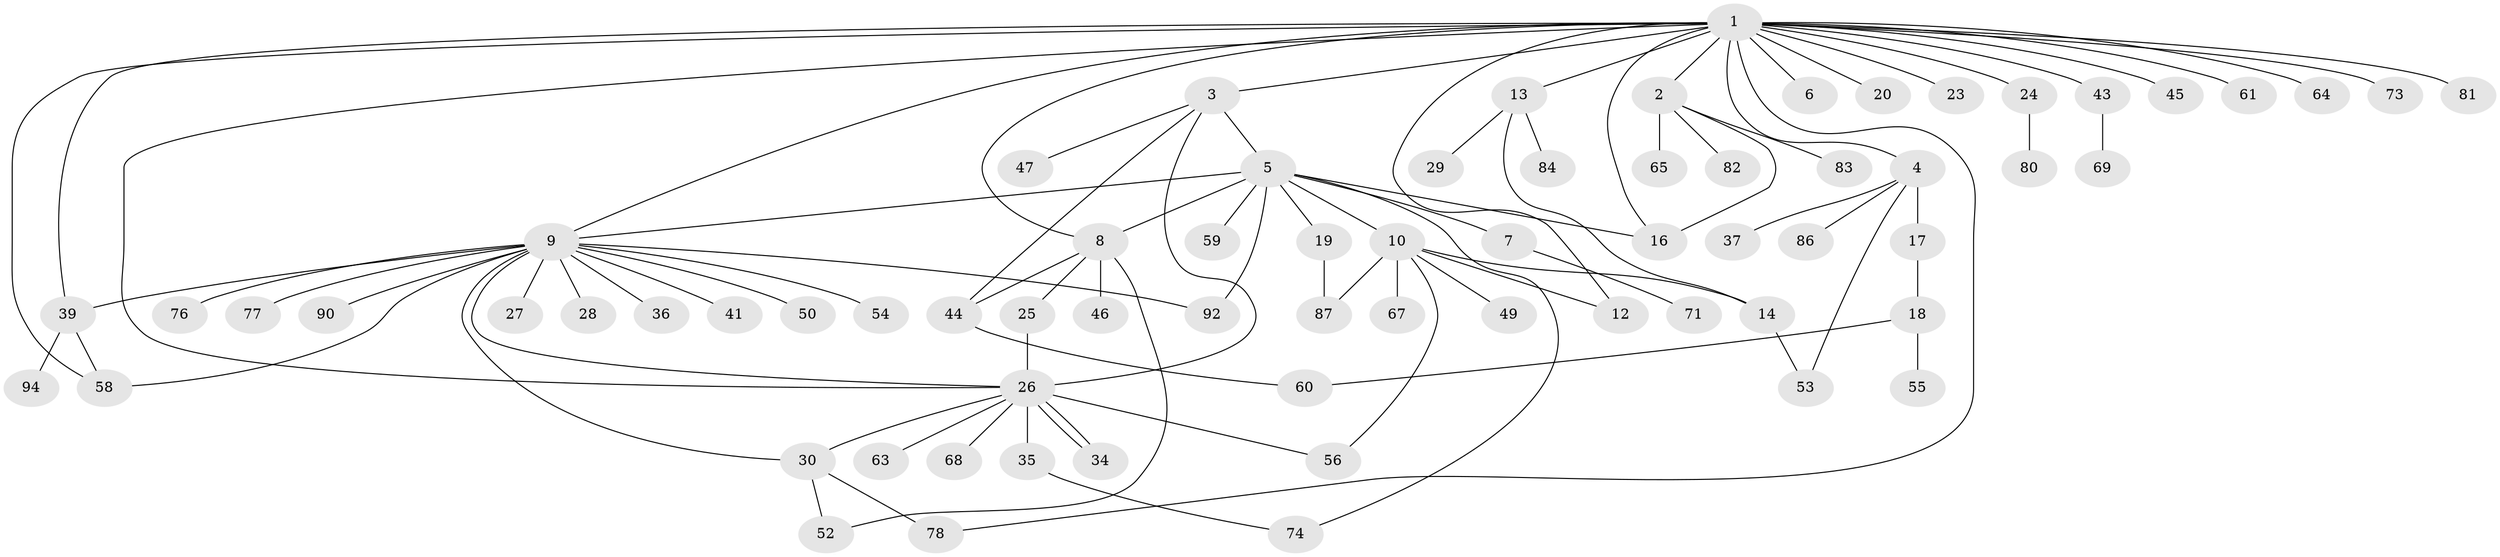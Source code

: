 // original degree distribution, {23: 0.010638297872340425, 6: 0.0425531914893617, 11: 0.010638297872340425, 1: 0.48936170212765956, 3: 0.13829787234042554, 16: 0.010638297872340425, 2: 0.24468085106382978, 4: 0.031914893617021274, 12: 0.010638297872340425, 7: 0.010638297872340425}
// Generated by graph-tools (version 1.1) at 2025/11/02/27/25 16:11:14]
// undirected, 70 vertices, 92 edges
graph export_dot {
graph [start="1"]
  node [color=gray90,style=filled];
  1 [super="+79"];
  2 [super="+70"];
  3 [super="+42"];
  4 [super="+75"];
  5 [super="+15"];
  6;
  7 [super="+51"];
  8 [super="+72"];
  9 [super="+11"];
  10 [super="+32"];
  12;
  13 [super="+21"];
  14 [super="+33"];
  16 [super="+31"];
  17;
  18 [super="+66"];
  19 [super="+40"];
  20 [super="+22"];
  23;
  24 [super="+38"];
  25 [super="+62"];
  26 [super="+57"];
  27 [super="+85"];
  28;
  29;
  30;
  34;
  35;
  36;
  37;
  39 [super="+48"];
  41;
  43;
  44 [super="+91"];
  45;
  46;
  47;
  49;
  50;
  52 [super="+88"];
  53 [super="+89"];
  54;
  55;
  56;
  58;
  59;
  60;
  61;
  63;
  64;
  65;
  67;
  68;
  69;
  71;
  73;
  74 [super="+93"];
  76;
  77;
  78;
  80;
  81;
  82;
  83;
  84;
  86;
  87;
  90;
  92;
  94;
  1 -- 2;
  1 -- 3;
  1 -- 4;
  1 -- 6;
  1 -- 8;
  1 -- 9;
  1 -- 12;
  1 -- 13;
  1 -- 16;
  1 -- 20;
  1 -- 23;
  1 -- 24;
  1 -- 26;
  1 -- 39;
  1 -- 43;
  1 -- 45;
  1 -- 58;
  1 -- 61;
  1 -- 64;
  1 -- 73;
  1 -- 78;
  1 -- 81;
  2 -- 65;
  2 -- 82;
  2 -- 83;
  2 -- 16;
  3 -- 5 [weight=2];
  3 -- 26;
  3 -- 47;
  3 -- 44;
  4 -- 17;
  4 -- 37;
  4 -- 53;
  4 -- 86;
  5 -- 7;
  5 -- 8;
  5 -- 10;
  5 -- 16;
  5 -- 19;
  5 -- 59;
  5 -- 74;
  5 -- 92;
  5 -- 9;
  7 -- 71;
  8 -- 25;
  8 -- 44;
  8 -- 46;
  8 -- 52;
  9 -- 26;
  9 -- 28;
  9 -- 30;
  9 -- 36;
  9 -- 41;
  9 -- 50;
  9 -- 54;
  9 -- 58;
  9 -- 76;
  9 -- 77;
  9 -- 90;
  9 -- 92;
  9 -- 27;
  9 -- 39;
  10 -- 87 [weight=2];
  10 -- 49;
  10 -- 67;
  10 -- 56;
  10 -- 12;
  10 -- 14;
  13 -- 14;
  13 -- 29;
  13 -- 84;
  14 -- 53;
  17 -- 18;
  18 -- 55;
  18 -- 60;
  19 -- 87;
  24 -- 80;
  25 -- 26;
  26 -- 30;
  26 -- 34;
  26 -- 34;
  26 -- 35;
  26 -- 56;
  26 -- 63;
  26 -- 68;
  30 -- 52;
  30 -- 78;
  35 -- 74;
  39 -- 94;
  39 -- 58;
  43 -- 69;
  44 -- 60;
}

